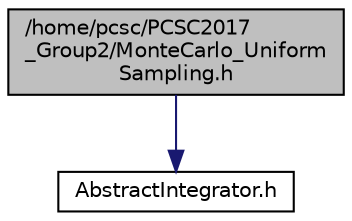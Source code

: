 digraph "/home/pcsc/PCSC2017_Group2/MonteCarlo_UniformSampling.h"
{
  edge [fontname="Helvetica",fontsize="10",labelfontname="Helvetica",labelfontsize="10"];
  node [fontname="Helvetica",fontsize="10",shape=record];
  Node0 [label="/home/pcsc/PCSC2017\l_Group2/MonteCarlo_Uniform\lSampling.h",height=0.2,width=0.4,color="black", fillcolor="grey75", style="filled", fontcolor="black"];
  Node0 -> Node1 [color="midnightblue",fontsize="10",style="solid"];
  Node1 [label="AbstractIntegrator.h",height=0.2,width=0.4,color="black", fillcolor="white", style="filled",URL="$_abstract_integrator_8h.html"];
}
